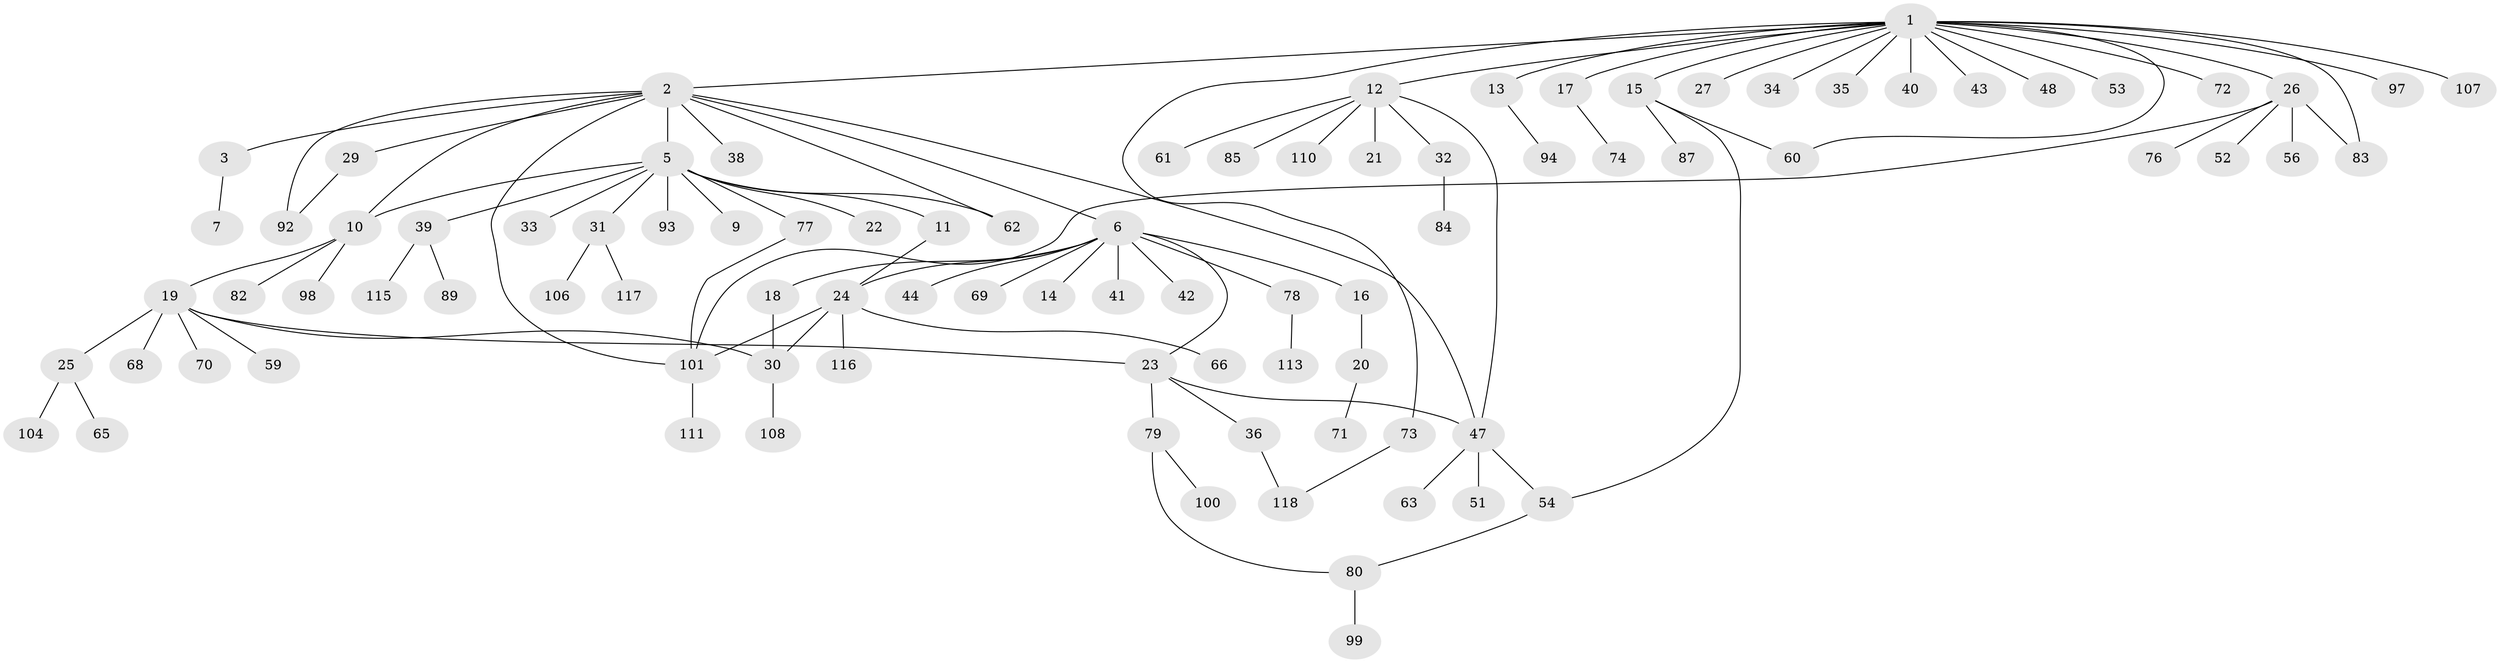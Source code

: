 // Generated by graph-tools (version 1.1) at 2025/23/03/03/25 07:23:53]
// undirected, 91 vertices, 107 edges
graph export_dot {
graph [start="1"]
  node [color=gray90,style=filled];
  1 [super="+4"];
  2 [super="+28"];
  3 [super="+86"];
  5 [super="+8"];
  6 [super="+95"];
  7;
  9;
  10 [super="+55"];
  11;
  12 [super="+45"];
  13 [super="+91"];
  14;
  15;
  16;
  17;
  18 [super="+46"];
  19 [super="+103"];
  20;
  21;
  22;
  23 [super="+102"];
  24 [super="+57"];
  25 [super="+81"];
  26 [super="+64"];
  27;
  29;
  30 [super="+49"];
  31 [super="+50"];
  32;
  33;
  34 [super="+37"];
  35;
  36;
  38;
  39 [super="+88"];
  40;
  41;
  42;
  43;
  44;
  47 [super="+67"];
  48 [super="+58"];
  51;
  52 [super="+75"];
  53;
  54 [super="+105"];
  56;
  59;
  60 [super="+109"];
  61;
  62;
  63;
  65;
  66;
  68;
  69;
  70;
  71;
  72;
  73;
  74;
  76;
  77;
  78;
  79 [super="+112"];
  80 [super="+114"];
  82;
  83;
  84 [super="+90"];
  85;
  87;
  89;
  92 [super="+96"];
  93;
  94;
  97;
  98;
  99;
  100;
  101;
  104;
  106;
  107;
  108;
  110;
  111;
  113;
  115;
  116;
  117;
  118;
  1 -- 2;
  1 -- 12;
  1 -- 13;
  1 -- 15;
  1 -- 17;
  1 -- 26;
  1 -- 27;
  1 -- 34;
  1 -- 35;
  1 -- 53;
  1 -- 60;
  1 -- 72;
  1 -- 83;
  1 -- 107;
  1 -- 48;
  1 -- 97;
  1 -- 40;
  1 -- 73;
  1 -- 43;
  2 -- 3;
  2 -- 5;
  2 -- 6;
  2 -- 29;
  2 -- 38;
  2 -- 62;
  2 -- 10;
  2 -- 101;
  2 -- 47;
  2 -- 92;
  3 -- 7;
  5 -- 9;
  5 -- 10;
  5 -- 11;
  5 -- 22;
  5 -- 31;
  5 -- 33;
  5 -- 39;
  5 -- 62;
  5 -- 77;
  5 -- 93;
  6 -- 14;
  6 -- 16;
  6 -- 18;
  6 -- 23;
  6 -- 24;
  6 -- 41;
  6 -- 42;
  6 -- 44;
  6 -- 69;
  6 -- 78;
  10 -- 19;
  10 -- 82;
  10 -- 98;
  11 -- 24;
  12 -- 21;
  12 -- 32;
  12 -- 61;
  12 -- 85;
  12 -- 110;
  12 -- 47;
  13 -- 94;
  15 -- 54;
  15 -- 60;
  15 -- 87;
  16 -- 20;
  17 -- 74;
  18 -- 30;
  19 -- 25;
  19 -- 30;
  19 -- 59;
  19 -- 68;
  19 -- 70;
  19 -- 23;
  20 -- 71;
  23 -- 36;
  23 -- 79;
  23 -- 47;
  24 -- 30 [weight=2];
  24 -- 66;
  24 -- 116;
  24 -- 101;
  25 -- 65;
  25 -- 104;
  26 -- 52;
  26 -- 56;
  26 -- 76;
  26 -- 83;
  26 -- 101;
  29 -- 92;
  30 -- 108;
  31 -- 106;
  31 -- 117;
  32 -- 84;
  36 -- 118;
  39 -- 89;
  39 -- 115;
  47 -- 51;
  47 -- 54;
  47 -- 63;
  54 -- 80;
  73 -- 118;
  77 -- 101;
  78 -- 113;
  79 -- 80;
  79 -- 100;
  80 -- 99;
  101 -- 111;
}
